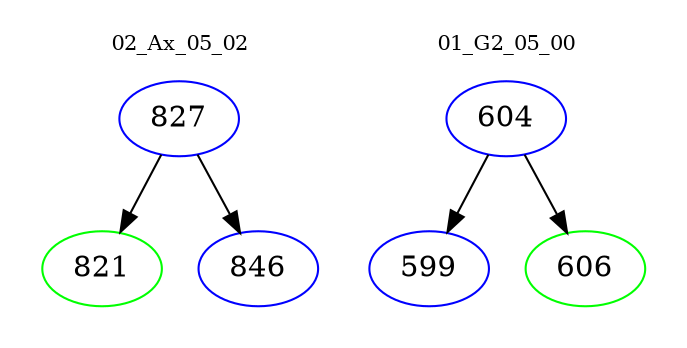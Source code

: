 digraph{
subgraph cluster_0 {
color = white
label = "02_Ax_05_02";
fontsize=10;
T0_827 [label="827", color="blue"]
T0_827 -> T0_821 [color="black"]
T0_821 [label="821", color="green"]
T0_827 -> T0_846 [color="black"]
T0_846 [label="846", color="blue"]
}
subgraph cluster_1 {
color = white
label = "01_G2_05_00";
fontsize=10;
T1_604 [label="604", color="blue"]
T1_604 -> T1_599 [color="black"]
T1_599 [label="599", color="blue"]
T1_604 -> T1_606 [color="black"]
T1_606 [label="606", color="green"]
}
}
